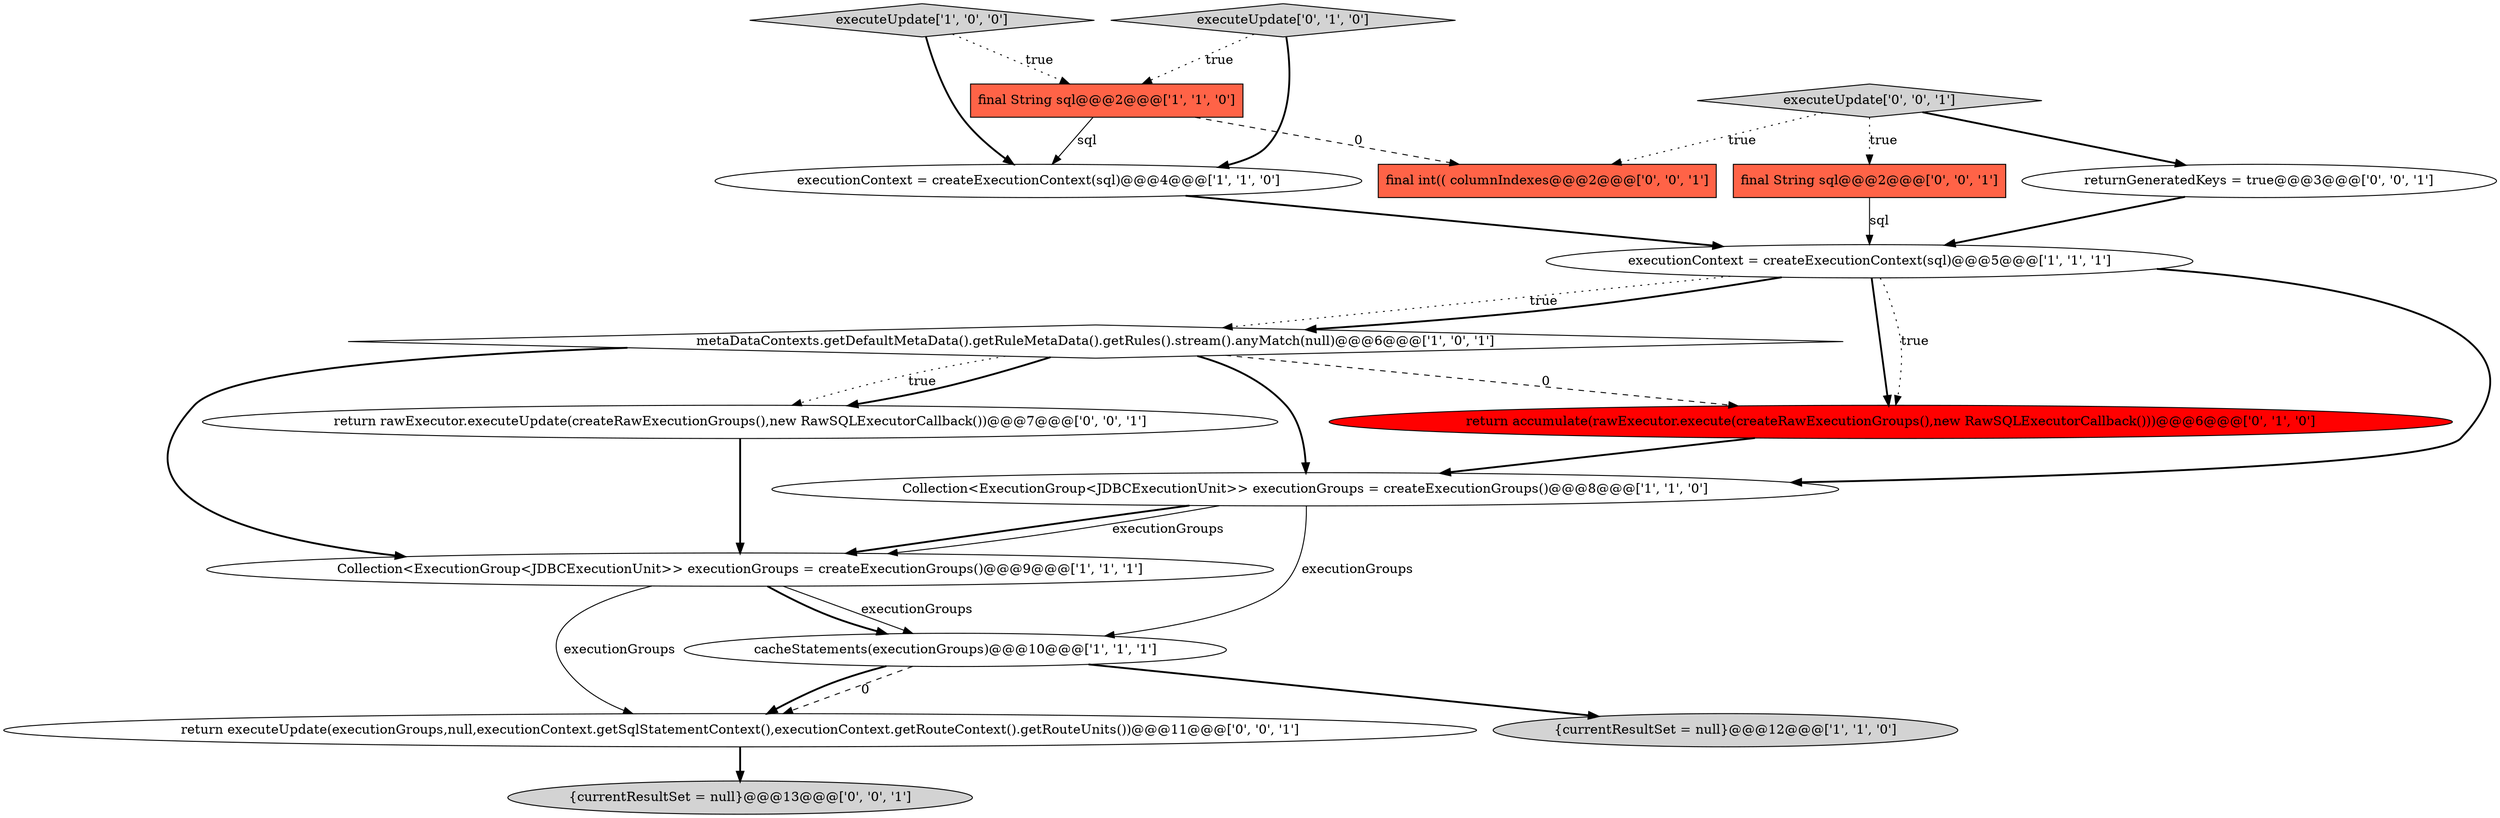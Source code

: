 digraph {
1 [style = filled, label = "executeUpdate['1', '0', '0']", fillcolor = lightgray, shape = diamond image = "AAA0AAABBB1BBB"];
17 [style = filled, label = "final int(( columnIndexes@@@2@@@['0', '0', '1']", fillcolor = tomato, shape = box image = "AAA0AAABBB3BBB"];
3 [style = filled, label = "Collection<ExecutionGroup<JDBCExecutionUnit>> executionGroups = createExecutionGroups()@@@9@@@['1', '1', '1']", fillcolor = white, shape = ellipse image = "AAA0AAABBB1BBB"];
16 [style = filled, label = "executeUpdate['0', '0', '1']", fillcolor = lightgray, shape = diamond image = "AAA0AAABBB3BBB"];
9 [style = filled, label = "return accumulate(rawExecutor.execute(createRawExecutionGroups(),new RawSQLExecutorCallback()))@@@6@@@['0', '1', '0']", fillcolor = red, shape = ellipse image = "AAA1AAABBB2BBB"];
0 [style = filled, label = "{currentResultSet = null}@@@12@@@['1', '1', '0']", fillcolor = lightgray, shape = ellipse image = "AAA0AAABBB1BBB"];
6 [style = filled, label = "executionContext = createExecutionContext(sql)@@@4@@@['1', '1', '0']", fillcolor = white, shape = ellipse image = "AAA0AAABBB1BBB"];
4 [style = filled, label = "executionContext = createExecutionContext(sql)@@@5@@@['1', '1', '1']", fillcolor = white, shape = ellipse image = "AAA0AAABBB1BBB"];
12 [style = filled, label = "return rawExecutor.executeUpdate(createRawExecutionGroups(),new RawSQLExecutorCallback())@@@7@@@['0', '0', '1']", fillcolor = white, shape = ellipse image = "AAA0AAABBB3BBB"];
2 [style = filled, label = "final String sql@@@2@@@['1', '1', '0']", fillcolor = tomato, shape = box image = "AAA0AAABBB1BBB"];
10 [style = filled, label = "executeUpdate['0', '1', '0']", fillcolor = lightgray, shape = diamond image = "AAA0AAABBB2BBB"];
15 [style = filled, label = "returnGeneratedKeys = true@@@3@@@['0', '0', '1']", fillcolor = white, shape = ellipse image = "AAA0AAABBB3BBB"];
13 [style = filled, label = "final String sql@@@2@@@['0', '0', '1']", fillcolor = tomato, shape = box image = "AAA0AAABBB3BBB"];
7 [style = filled, label = "Collection<ExecutionGroup<JDBCExecutionUnit>> executionGroups = createExecutionGroups()@@@8@@@['1', '1', '0']", fillcolor = white, shape = ellipse image = "AAA0AAABBB1BBB"];
11 [style = filled, label = "return executeUpdate(executionGroups,null,executionContext.getSqlStatementContext(),executionContext.getRouteContext().getRouteUnits())@@@11@@@['0', '0', '1']", fillcolor = white, shape = ellipse image = "AAA0AAABBB3BBB"];
14 [style = filled, label = "{currentResultSet = null}@@@13@@@['0', '0', '1']", fillcolor = lightgray, shape = ellipse image = "AAA0AAABBB3BBB"];
8 [style = filled, label = "cacheStatements(executionGroups)@@@10@@@['1', '1', '1']", fillcolor = white, shape = ellipse image = "AAA0AAABBB1BBB"];
5 [style = filled, label = "metaDataContexts.getDefaultMetaData().getRuleMetaData().getRules().stream().anyMatch(null)@@@6@@@['1', '0', '1']", fillcolor = white, shape = diamond image = "AAA0AAABBB1BBB"];
5->3 [style = bold, label=""];
4->9 [style = bold, label=""];
16->15 [style = bold, label=""];
4->5 [style = dotted, label="true"];
16->13 [style = dotted, label="true"];
11->14 [style = bold, label=""];
7->8 [style = solid, label="executionGroups"];
16->17 [style = dotted, label="true"];
5->9 [style = dashed, label="0"];
3->11 [style = solid, label="executionGroups"];
5->12 [style = dotted, label="true"];
9->7 [style = bold, label=""];
3->8 [style = solid, label="executionGroups"];
2->17 [style = dashed, label="0"];
10->6 [style = bold, label=""];
7->3 [style = bold, label=""];
4->7 [style = bold, label=""];
2->6 [style = solid, label="sql"];
8->0 [style = bold, label=""];
6->4 [style = bold, label=""];
1->6 [style = bold, label=""];
13->4 [style = solid, label="sql"];
5->12 [style = bold, label=""];
10->2 [style = dotted, label="true"];
3->8 [style = bold, label=""];
15->4 [style = bold, label=""];
5->7 [style = bold, label=""];
12->3 [style = bold, label=""];
4->9 [style = dotted, label="true"];
1->2 [style = dotted, label="true"];
8->11 [style = dashed, label="0"];
7->3 [style = solid, label="executionGroups"];
8->11 [style = bold, label=""];
4->5 [style = bold, label=""];
}
